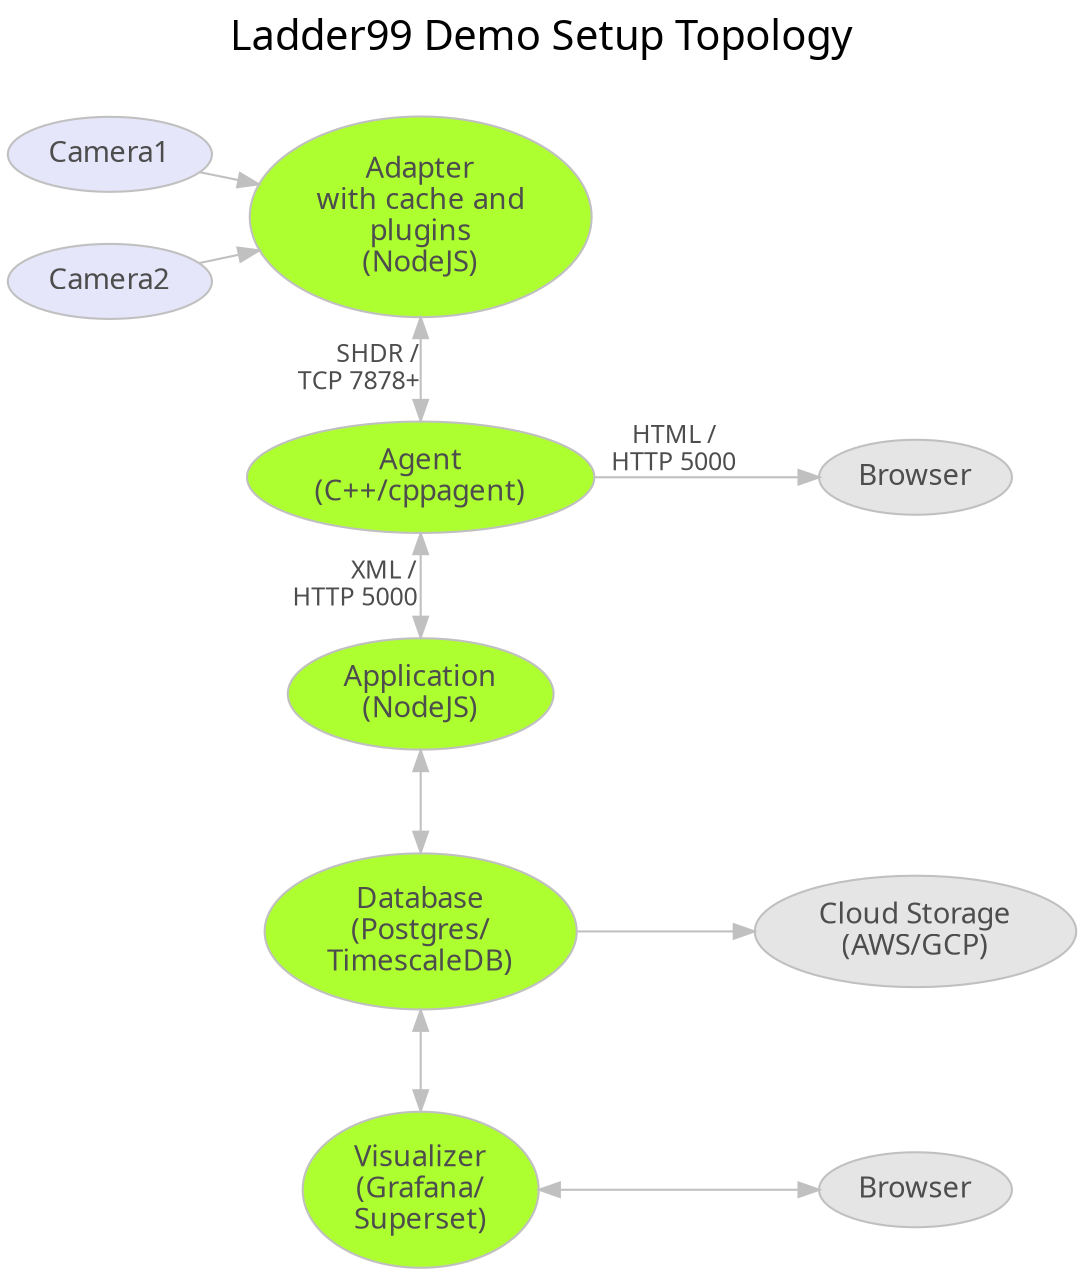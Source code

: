 // graphviz diagram
// colors https://www.graphviz.org/doc/info/colors.html

digraph {

  //------------------------------------------------------------------------
  // styles
  //------------------------------------------------------------------------

  graph [ label="Ladder99 Demo Setup Topology\n ", color=lightgray; ];
  graph [ fontsize=20 ];
  graph [ labelloc=t ];
  graph [ ranksep=0.2 ];
  graph [ nodesep=0.35 ];
  graph [ rankdir=LR; ] // left-to-right
  graph [ fontname="sans-serif" ];

  node [ color=gray, fillcolor=white, style=filled ];
  node [ fontname="sans-serif", fontcolor=gray30 ];

  edge [ color=gray ];
  edge [ fontsize=12, fontcolor=gray30 ];
  edge [ fontname="sans-serif" ];

  //------------------------------------------------------------------------
  // nodes
  //------------------------------------------------------------------------

  // devices
  // PA [ fillcolor=lavender, label="CCS P&A" ];
  // HMI [ fillcolor=lavender, label="Rockwell HMI" ];
  // Motor [ fillcolor=lavender, label="VFD Motor" ];
  // OldMachine3 [ fillcolor=lavender, label="Device" ];
  Camera [ fillcolor=lavender, label="Camera1" ];
  Camera2 [ fillcolor=lavender, label="Camera2" ];
  // Autoclave [ fillcolor=lavender, label="Autoclave" ];
  // OldMachine1 [ fillcolor=lavender, label="Old Machine 1" ];

  // intermediaries
  // Broker1 [ fillcolor=lightblue, label="MQTT Broker\n(Mosquitto)" ];
  // Broker3 [ fillcolor=lightblue, label="MQTT Broker\n(Mosquitto)" ];
  // Broker4 [ fillcolor=lightblue, label="MQTT Broker\n(Mosquitto)" ];
  // Kepware1 [ fillcolor=lightblue, label="Kepware\n(Windows)"];
  // Kepware2 [ fillcolor=lightblue, label="Kepware+\nIoT Gateway\n(Windows)"];
  // CPC [ fillcolor=lightblue, label="ASC CPC" ];
  // PLC4X [ fillcolor=lightblue, label="PLC4X\n(Java)" ];

  // mtconnect
  Adapter [ fillcolor=greenyellow, label="Adapter\nwith cache and\nplugins\n(NodeJS)" ];
  Agent [ fillcolor=greenyellow, label="Agent\n(C++/cppagent)" ];
  Application [ fillcolor=greenyellow, label="Application\n(NodeJS)" ];

  // diode
  // DiodeSender [ label="Diode Sender\n(Java+RabbitMQ)" ];
  // DiodeReceiver [ label="Diode Receiver\n(Java+RabbitMQ)" ];

  // applications
  Database [ fillcolor=greenyellow, label="Database\n(Postgres/\nTimescaleDB)" ];
  Visualizer [ fillcolor=greenyellow, label="Visualizer\n(Grafana/\nSuperset)" ];
  Cloud [ fillcolor=gray90, label="Cloud Storage\n(AWS/GCP)" ];
  Browser [ fillcolor=gray90 ];
  Browser2 [ fillcolor=gray90, label="Browser" ];
  // LOI [ fillcolor=gray90, label="LOI\n(SvelteJS)" ];

  // users
  // Admin [ fillcolor=lightyellow ];
  // Operator [ fillcolor=lightyellow ];


  //------------------------------------------------------------------------
  // edges
  //------------------------------------------------------------------------

  // PA -> Broker1 [ label="  TCP  ", dir=both ];
  // Camera -> Broker3 [ label="  TCP  ", dir=both ];
  // Autoclave -> CPC [ dir=both ];
  // Broker1 -> Adapter [ label="MQTT", dir=both ];
  // Broker3 -> Adapter [ label="MQTT", dir=both ];
  // Broker4 -> Adapter [ label="MQTT", dir=both ];
  // OldMachine1 -> PLC4X; // [ label="proprietary\nprotocol" ];
  // PLC4X -> Broker3 [ label="" ];
  Camera -> Adapter;
  Camera2 -> Adapter;
  // HMI -> Kepware1 [ label="ethernet/ip" ];
  // Motor -> Kepware1 [ label="modbus" ];
  // Kepware1 -> Adapter [ label="OPC/UA" ];
  // Kepware2 -> Gateway;
  // CPC -> Adapter [ label="text" ];
  // Gateway -> Broker4 [ label="MQTT" ];
  // OldMachine3 -> Kepware2;
  // Kepware2 -> Broker4 [ label="MQTT" ];
  Adapter -> Agent [ label="SHDR /   \nTCP 7878+         ", dir=both ];
  // Adapter -> DiodeSender [ label="SHDR /   \nTCP 7878      ", dir=both, style=dotted ];
  // DiodeSender -> DiodeReceiver [ label="UDP    ", style=dotted ];
  // DiodeReceiver -> Agent [ label="SHDR /    \nTCP 7878        ", style=dotted ];
  Agent -> Application [ dir=both; label="XML / \nHTTP 5000          " ];
  Agent -> Browser [ label="HTML /\nHTTP 5000" ];
  Application -> Database [ dir=both ];
  Database -> Visualizer [ dir=both ];
  Database -> Cloud;
  Visualizer -> Browser2 [ dir=both ];
  // Application -> LOI;
  // LOI -> Operator;


  //------------------------------------------------------------------------
  // ranks
  //------------------------------------------------------------------------

  { rank=same; Adapter Agent Application Database Visualizer };
  // { rank=same; DiodeSender DiodeReceiver Cloud Admin };
  // { rank=same; Cloud Admin };
}
